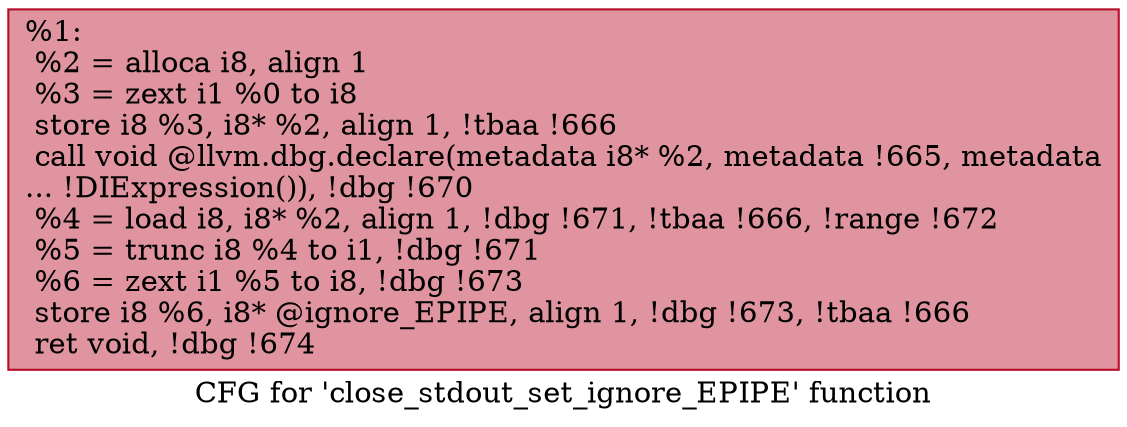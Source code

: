 digraph "CFG for 'close_stdout_set_ignore_EPIPE' function" {
	label="CFG for 'close_stdout_set_ignore_EPIPE' function";

	Node0x2276d10 [shape=record,color="#b70d28ff", style=filled, fillcolor="#b70d2870",label="{%1:\l  %2 = alloca i8, align 1\l  %3 = zext i1 %0 to i8\l  store i8 %3, i8* %2, align 1, !tbaa !666\l  call void @llvm.dbg.declare(metadata i8* %2, metadata !665, metadata\l... !DIExpression()), !dbg !670\l  %4 = load i8, i8* %2, align 1, !dbg !671, !tbaa !666, !range !672\l  %5 = trunc i8 %4 to i1, !dbg !671\l  %6 = zext i1 %5 to i8, !dbg !673\l  store i8 %6, i8* @ignore_EPIPE, align 1, !dbg !673, !tbaa !666\l  ret void, !dbg !674\l}"];
}

